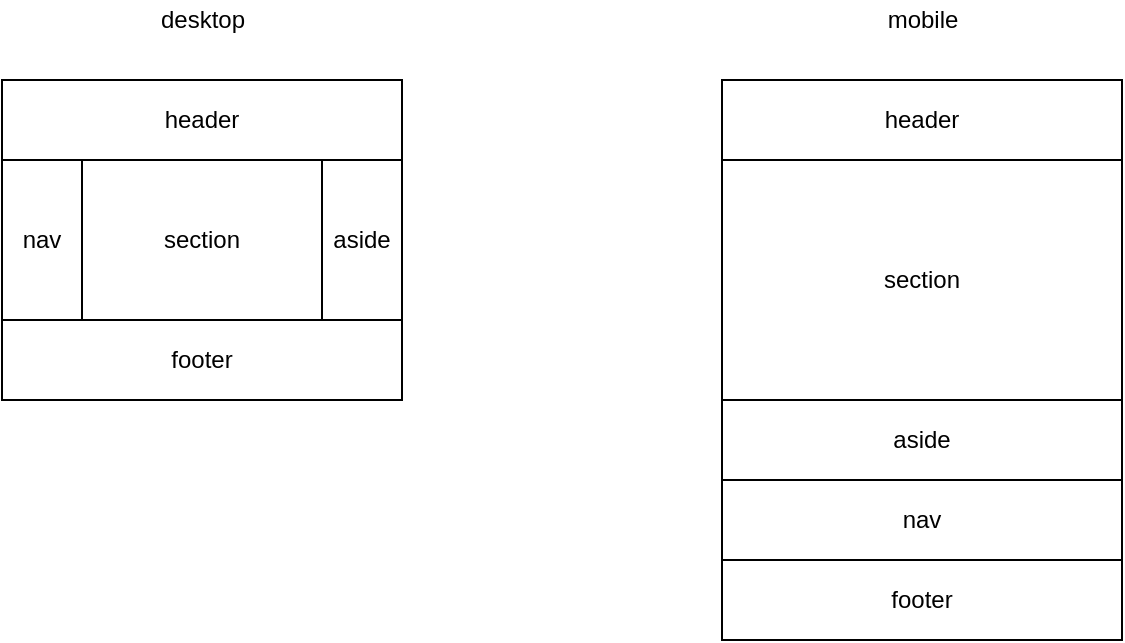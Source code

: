 <mxfile>
    <diagram id="woDw0Q49GypavKicd5xy" name="Page-1">
        <mxGraphModel dx="1146" dy="916" grid="1" gridSize="10" guides="1" tooltips="1" connect="1" arrows="1" fold="1" page="1" pageScale="1" pageWidth="1600" pageHeight="900" math="0" shadow="0">
            <root>
                <mxCell id="0"/>
                <mxCell id="1" parent="0"/>
                <mxCell id="6" value="mobile" style="text;html=1;align=center;verticalAlign=middle;resizable=0;points=[];autosize=1;strokeColor=none;" vertex="1" parent="1">
                    <mxGeometry x="475" y="40" width="50" height="20" as="geometry"/>
                </mxCell>
                <mxCell id="11" value="desktop" style="text;html=1;align=center;verticalAlign=middle;resizable=0;points=[];autosize=1;strokeColor=none;" vertex="1" parent="1">
                    <mxGeometry x="110" y="40" width="60" height="20" as="geometry"/>
                </mxCell>
                <mxCell id="17" value="" style="group" vertex="1" connectable="0" parent="1">
                    <mxGeometry x="40" y="80" width="200" height="160" as="geometry"/>
                </mxCell>
                <mxCell id="7" value="header" style="whiteSpace=wrap;html=1;" vertex="1" parent="17">
                    <mxGeometry width="200" height="40" as="geometry"/>
                </mxCell>
                <mxCell id="8" value="section" style="whiteSpace=wrap;html=1;" vertex="1" parent="17">
                    <mxGeometry x="40" y="40" width="120" height="80" as="geometry"/>
                </mxCell>
                <mxCell id="9" value="aside" style="whiteSpace=wrap;html=1;" vertex="1" parent="17">
                    <mxGeometry x="160" y="40" width="40" height="80" as="geometry"/>
                </mxCell>
                <mxCell id="10" value="footer" style="whiteSpace=wrap;html=1;" vertex="1" parent="17">
                    <mxGeometry y="120" width="200" height="40" as="geometry"/>
                </mxCell>
                <mxCell id="13" value="nav" style="whiteSpace=wrap;html=1;" vertex="1" parent="17">
                    <mxGeometry y="40" width="40" height="80" as="geometry"/>
                </mxCell>
                <mxCell id="2" value="header" style="whiteSpace=wrap;html=1;" parent="1" vertex="1">
                    <mxGeometry x="400" y="80" width="200" height="40" as="geometry"/>
                </mxCell>
                <mxCell id="3" value="section" style="whiteSpace=wrap;html=1;" parent="1" vertex="1">
                    <mxGeometry x="400" y="120" width="200" height="120" as="geometry"/>
                </mxCell>
                <mxCell id="4" value="aside" style="whiteSpace=wrap;html=1;" vertex="1" parent="1">
                    <mxGeometry x="400" y="240" width="200" height="40" as="geometry"/>
                </mxCell>
                <mxCell id="5" value="nav" style="whiteSpace=wrap;html=1;" vertex="1" parent="1">
                    <mxGeometry x="400" y="280" width="200" height="40" as="geometry"/>
                </mxCell>
                <mxCell id="12" value="footer" style="whiteSpace=wrap;html=1;" vertex="1" parent="1">
                    <mxGeometry x="400" y="320" width="200" height="40" as="geometry"/>
                </mxCell>
            </root>
        </mxGraphModel>
    </diagram>
</mxfile>